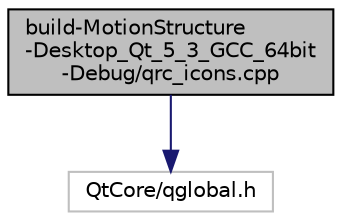 digraph "build-MotionStructure-Desktop_Qt_5_3_GCC_64bit-Debug/qrc_icons.cpp"
{
  edge [fontname="Helvetica",fontsize="10",labelfontname="Helvetica",labelfontsize="10"];
  node [fontname="Helvetica",fontsize="10",shape=record];
  Node1 [label="build-MotionStructure\l-Desktop_Qt_5_3_GCC_64bit\l-Debug/qrc_icons.cpp",height=0.2,width=0.4,color="black", fillcolor="grey75", style="filled" fontcolor="black"];
  Node1 -> Node2 [color="midnightblue",fontsize="10",style="solid",fontname="Helvetica"];
  Node2 [label="QtCore/qglobal.h",height=0.2,width=0.4,color="grey75", fillcolor="white", style="filled"];
}
